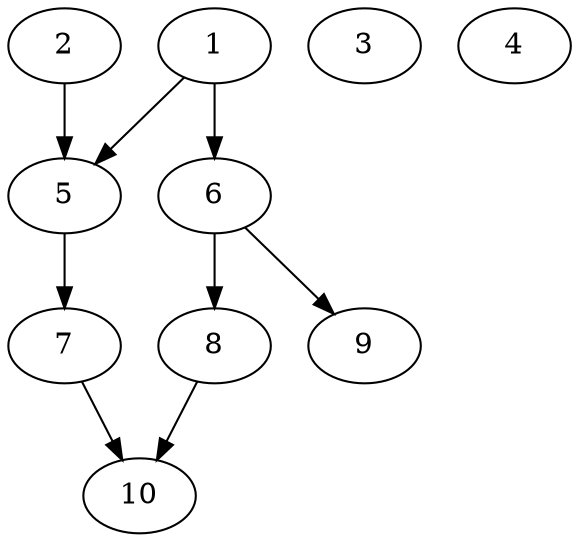 // DAG automatically generated by daggen at Thu Oct  3 13:58:06 2019
// ./daggen --dot -n 10 --ccr 0.5 --fat 0.5 --regular 0.5 --density 0.6 --mindata 5242880 --maxdata 52428800 
digraph G {
  1 [size="69890048", alpha="0.17", expect_size="34945024"] 
  1 -> 5 [size ="34945024"]
  1 -> 6 [size ="34945024"]
  2 [size="60514304", alpha="0.17", expect_size="30257152"] 
  2 -> 5 [size ="30257152"]
  3 [size="103067648", alpha="0.16", expect_size="51533824"] 
  4 [size="32808960", alpha="0.09", expect_size="16404480"] 
  5 [size="16521216", alpha="0.04", expect_size="8260608"] 
  5 -> 7 [size ="8260608"]
  6 [size="35117056", alpha="0.19", expect_size="17558528"] 
  6 -> 8 [size ="17558528"]
  6 -> 9 [size ="17558528"]
  7 [size="57784320", alpha="0.20", expect_size="28892160"] 
  7 -> 10 [size ="28892160"]
  8 [size="98713600", alpha="0.17", expect_size="49356800"] 
  8 -> 10 [size ="49356800"]
  9 [size="28928000", alpha="0.11", expect_size="14464000"] 
  10 [size="20504576", alpha="0.07", expect_size="10252288"] 
}
